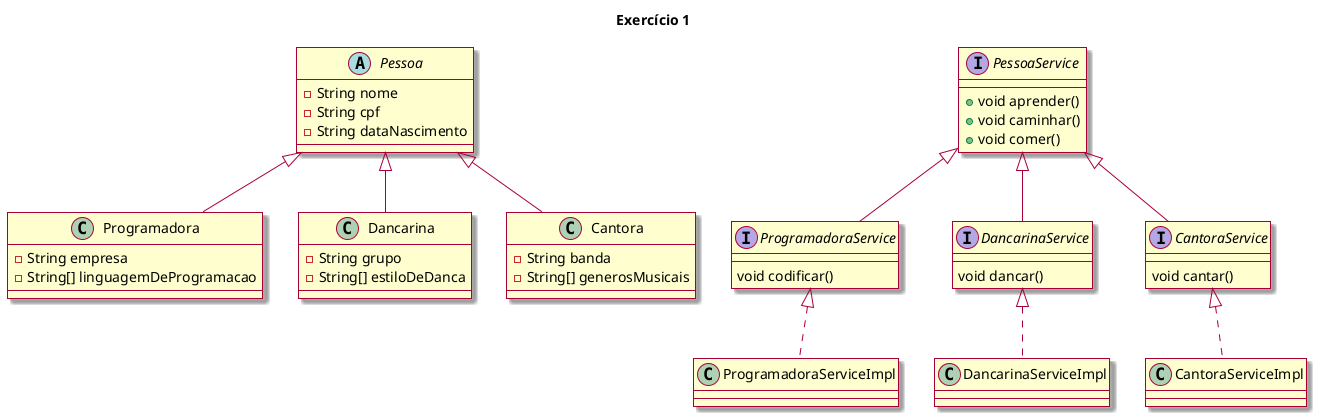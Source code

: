 @startuml

skin rose

title Exercício 1


abstract class Pessoa {
  -String nome
  -String cpf
  -String dataNascimento

}


interface PessoaService{
  +void aprender()
  +void caminhar()
  +void comer()
}

class Programadora extends Pessoa{
  -String empresa
  -String[] linguagemDeProgramacao

}

interface ProgramadoraService extends PessoaService{
  void codificar()
}

class ProgramadoraServiceImpl implements ProgramadoraService{
}
class Dancarina extends Pessoa{
  -String grupo
  -String[] estiloDeDanca
}

interface DancarinaService extends PessoaService{
  void dancar()
}

class DancarinaServiceImpl implements DancarinaService{
}
class Cantora extends Pessoa{
  -String banda
  -String[] generosMusicais

}

interface CantoraService extends PessoaService{
  void cantar()
}

class CantoraServiceImpl implements CantoraService{
}


@enduml